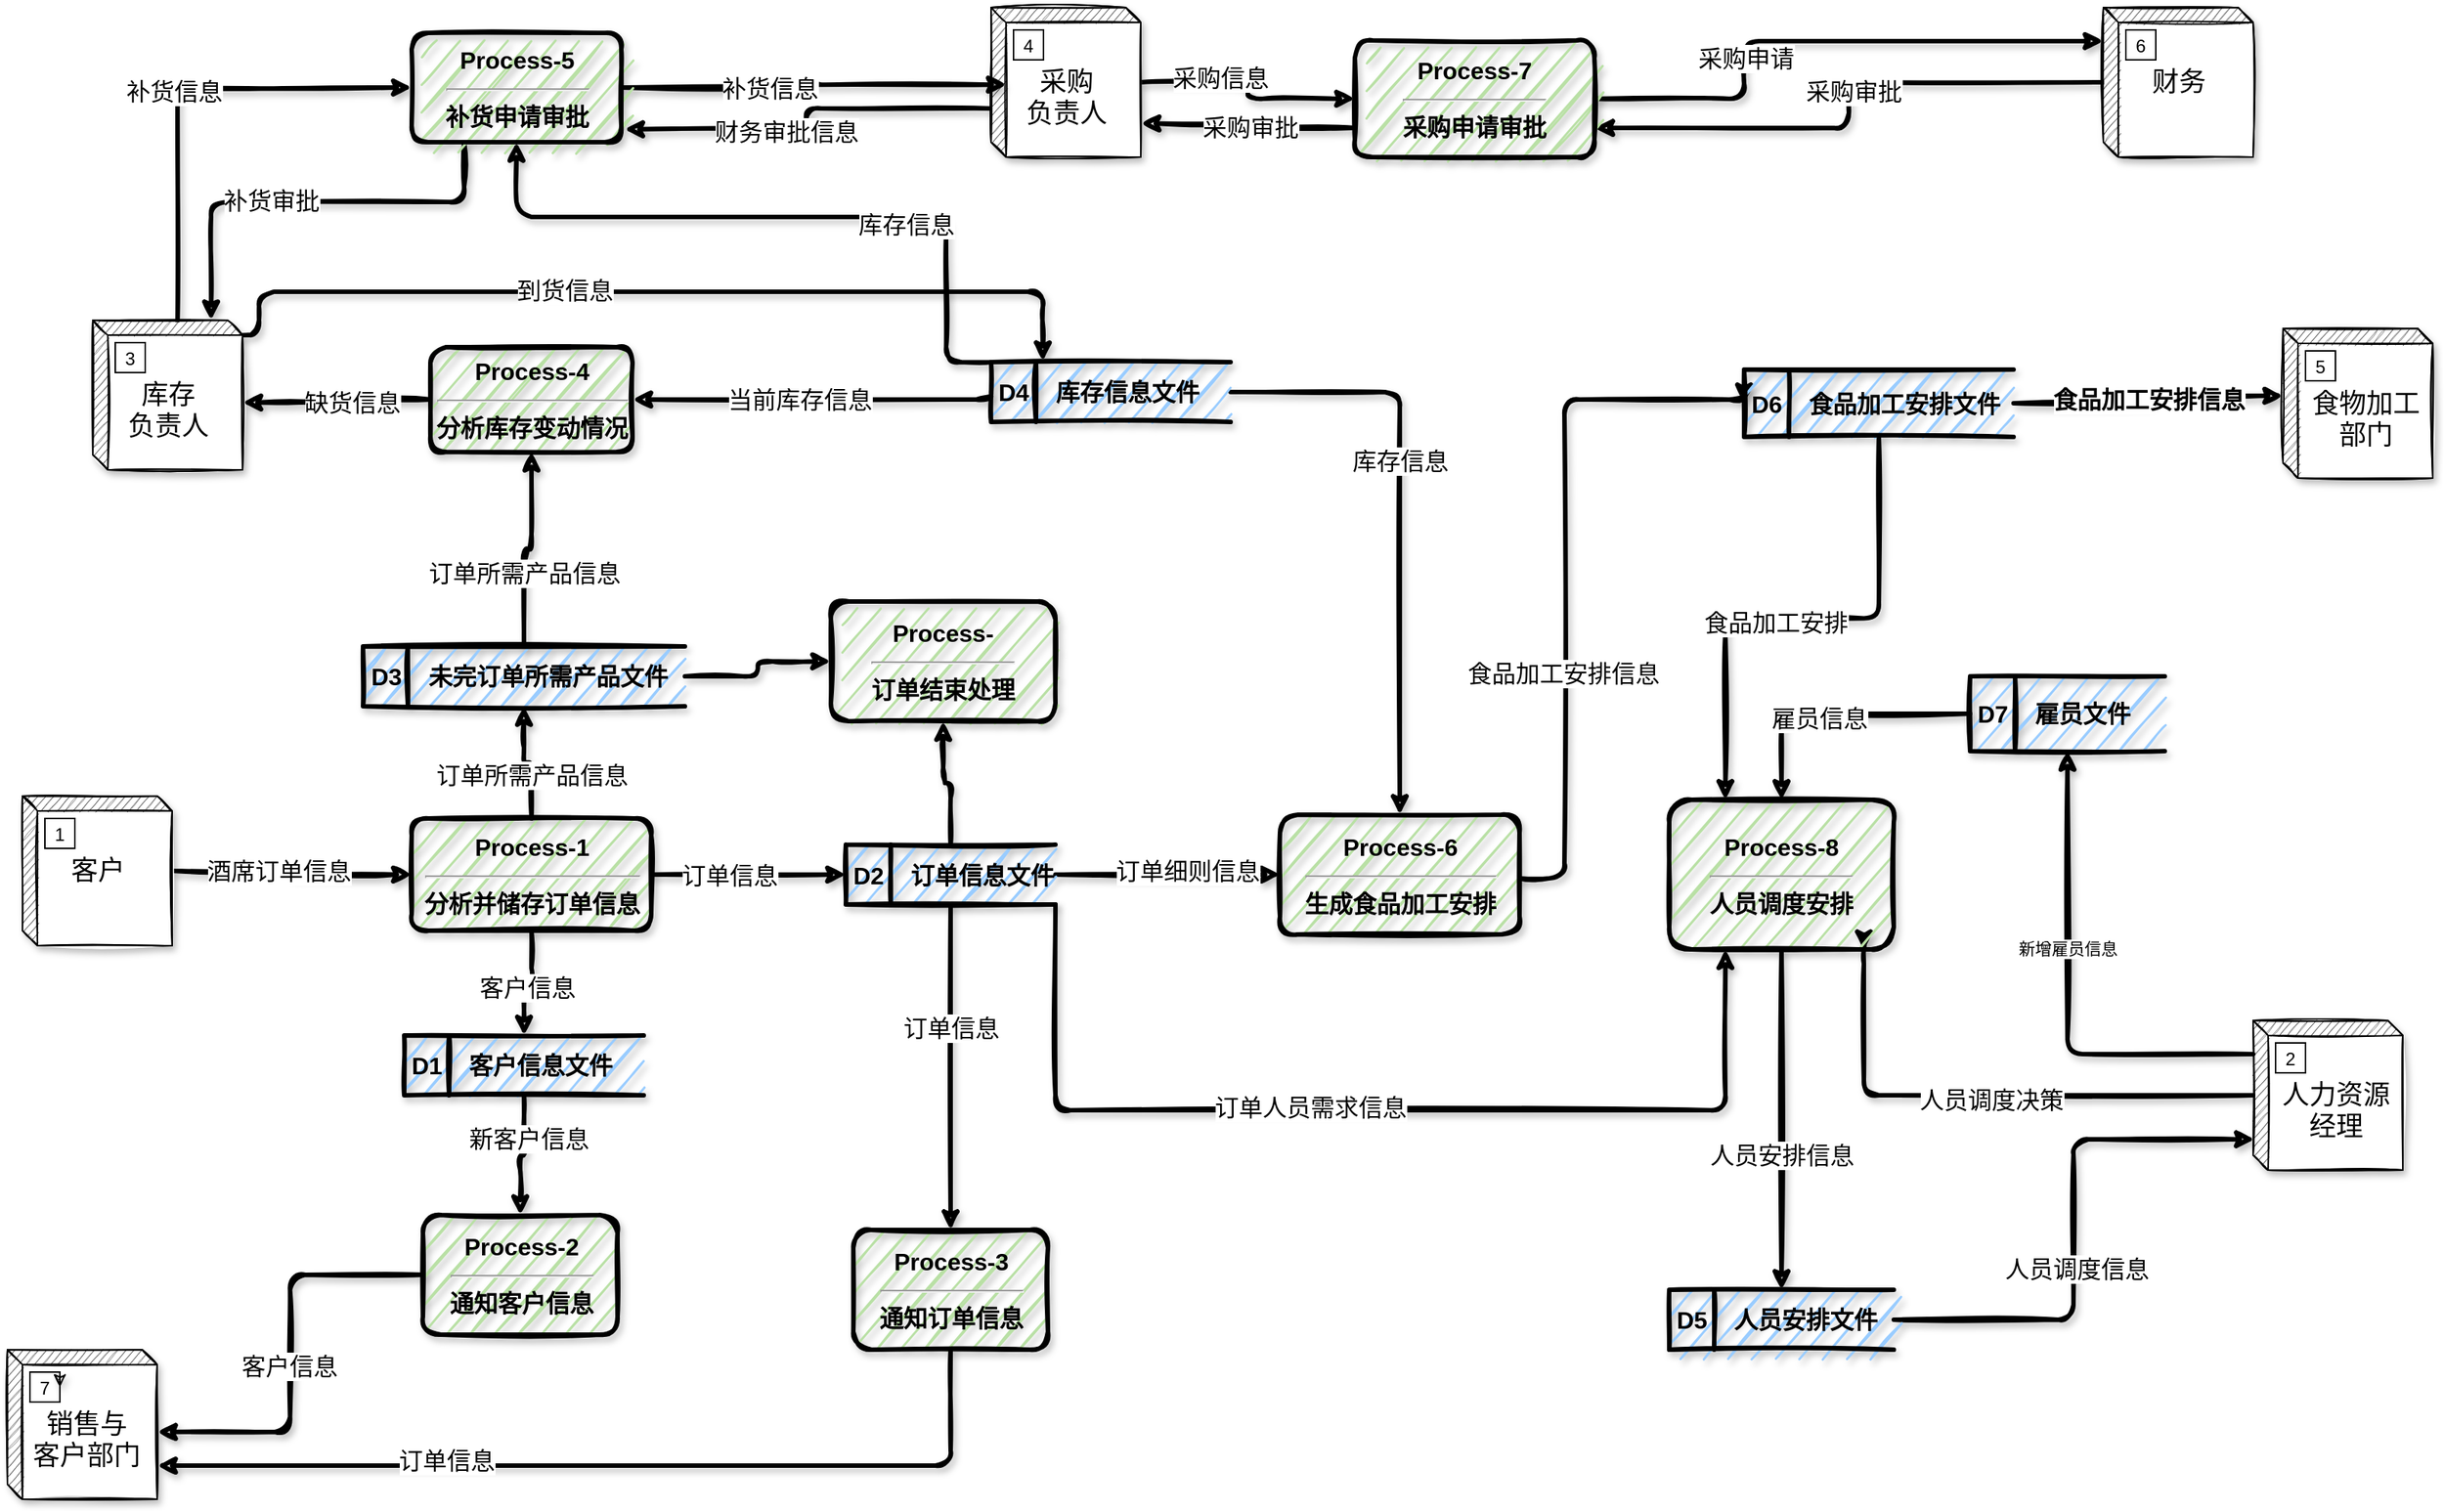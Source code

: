 <mxfile version="14.5.8" type="github">
  <diagram id="C5RBs43oDa-KdzZeNtuy" name="Page-1">
    <mxGraphModel dx="1817" dy="1717" grid="1" gridSize="10" guides="1" tooltips="1" connect="1" arrows="1" fold="1" page="1" pageScale="1" pageWidth="827" pageHeight="1169" math="0" shadow="0">
      <root>
        <mxCell id="WIyWlLk6GJQsqaUBKTNV-0" />
        <mxCell id="WIyWlLk6GJQsqaUBKTNV-1" parent="WIyWlLk6GJQsqaUBKTNV-0" />
        <mxCell id="mS8Wi9VP1vNNWBXcDTI1-18" style="edgeStyle=orthogonalEdgeStyle;rounded=1;orthogonalLoop=1;jettySize=auto;html=1;entryX=0;entryY=0.5;entryDx=0;entryDy=0;sketch=1;shadow=1;strokeWidth=3;" parent="WIyWlLk6GJQsqaUBKTNV-1" source="mS8Wi9VP1vNNWBXcDTI1-2" target="mS8Wi9VP1vNNWBXcDTI1-17" edge="1">
          <mxGeometry relative="1" as="geometry" />
        </mxCell>
        <mxCell id="mS8Wi9VP1vNNWBXcDTI1-19" value="&lt;font style=&quot;font-size: 16px&quot;&gt;酒席订单信息&lt;/font&gt;" style="edgeLabel;html=1;align=center;verticalAlign=middle;resizable=0;points=[];" parent="mS8Wi9VP1vNNWBXcDTI1-18" vertex="1" connectable="0">
          <mxGeometry x="-0.26" y="-1" relative="1" as="geometry">
            <mxPoint x="11" y="-1" as="offset" />
          </mxGeometry>
        </mxCell>
        <mxCell id="mS8Wi9VP1vNNWBXcDTI1-2" value="&lt;p&gt;&lt;span style=&quot;font-size: 18px ; font-family: &amp;#34;comic sans ms&amp;#34;&quot;&gt;客户&lt;/span&gt;&lt;br&gt;&lt;/p&gt;" style="html=1;dashed=0;whitespace=wrap;shape=mxgraph.dfd.externalEntity;sketch=1;shadow=1;" parent="WIyWlLk6GJQsqaUBKTNV-1" vertex="1">
          <mxGeometry x="-60" y="40" width="100" height="100" as="geometry" />
        </mxCell>
        <mxCell id="mS8Wi9VP1vNNWBXcDTI1-3" value="1" style="autosize=1;part=1;resizable=0;strokeColor=inherit;fillColor=inherit;gradientColor=inherit;" parent="mS8Wi9VP1vNNWBXcDTI1-2" vertex="1">
          <mxGeometry width="20" height="20" relative="1" as="geometry">
            <mxPoint x="15" y="15" as="offset" />
          </mxGeometry>
        </mxCell>
        <mxCell id="mS8Wi9VP1vNNWBXcDTI1-56" style="edgeStyle=orthogonalEdgeStyle;sketch=1;orthogonalLoop=1;jettySize=auto;html=1;entryX=0;entryY=0.5;entryDx=0;entryDy=0;shadow=1;strokeWidth=3;exitX=0.566;exitY=0.006;exitDx=0;exitDy=0;exitPerimeter=0;" parent="WIyWlLk6GJQsqaUBKTNV-1" source="mS8Wi9VP1vNNWBXcDTI1-4" target="mS8Wi9VP1vNNWBXcDTI1-55" edge="1">
          <mxGeometry relative="1" as="geometry" />
        </mxCell>
        <mxCell id="mS8Wi9VP1vNNWBXcDTI1-57" value="&lt;font style=&quot;font-size: 16px&quot;&gt;补货信息&lt;/font&gt;" style="edgeLabel;html=1;align=center;verticalAlign=middle;resizable=0;points=[];" parent="mS8Wi9VP1vNNWBXcDTI1-56" vertex="1" connectable="0">
          <mxGeometry x="-0.014" y="3" relative="1" as="geometry">
            <mxPoint as="offset" />
          </mxGeometry>
        </mxCell>
        <mxCell id="isjdMUyRD_bba-vVG2om-22" style="edgeStyle=orthogonalEdgeStyle;sketch=1;orthogonalLoop=1;jettySize=auto;html=1;exitX=0;exitY=0;exitDx=100;exitDy=10;exitPerimeter=0;entryX=0.216;entryY=-0.016;entryDx=0;entryDy=0;entryPerimeter=0;shadow=1;strokeWidth=3;" edge="1" parent="WIyWlLk6GJQsqaUBKTNV-1" source="mS8Wi9VP1vNNWBXcDTI1-4" target="mS8Wi9VP1vNNWBXcDTI1-48">
          <mxGeometry relative="1" as="geometry">
            <Array as="points">
              <mxPoint x="98" y="-297" />
              <mxPoint x="622" y="-297" />
            </Array>
          </mxGeometry>
        </mxCell>
        <mxCell id="isjdMUyRD_bba-vVG2om-23" value="&lt;font style=&quot;font-size: 16px&quot;&gt;到货信息&lt;/font&gt;" style="edgeLabel;html=1;align=center;verticalAlign=middle;resizable=0;points=[];" vertex="1" connectable="0" parent="isjdMUyRD_bba-vVG2om-22">
          <mxGeometry x="-0.202" y="1" relative="1" as="geometry">
            <mxPoint as="offset" />
          </mxGeometry>
        </mxCell>
        <mxCell id="mS8Wi9VP1vNNWBXcDTI1-4" value="&lt;font style=&quot;font-size: 18px&quot;&gt;&lt;br&gt;库存&lt;br&gt;负责人&lt;/font&gt;" style="html=1;dashed=0;whitespace=wrap;shape=mxgraph.dfd.externalEntity;sketch=1;shadow=1;" parent="WIyWlLk6GJQsqaUBKTNV-1" vertex="1">
          <mxGeometry x="-13" y="-278" width="100" height="100" as="geometry" />
        </mxCell>
        <mxCell id="mS8Wi9VP1vNNWBXcDTI1-5" value="3" style="autosize=1;part=1;resizable=0;strokeColor=inherit;fillColor=inherit;gradientColor=inherit;" parent="mS8Wi9VP1vNNWBXcDTI1-4" vertex="1">
          <mxGeometry width="20" height="20" relative="1" as="geometry">
            <mxPoint x="15" y="15" as="offset" />
          </mxGeometry>
        </mxCell>
        <mxCell id="isjdMUyRD_bba-vVG2om-8" style="edgeStyle=orthogonalEdgeStyle;sketch=1;orthogonalLoop=1;jettySize=auto;html=1;shadow=1;strokeWidth=3;" edge="1" parent="WIyWlLk6GJQsqaUBKTNV-1" source="mS8Wi9VP1vNNWBXcDTI1-6" target="isjdMUyRD_bba-vVG2om-7">
          <mxGeometry relative="1" as="geometry" />
        </mxCell>
        <mxCell id="isjdMUyRD_bba-vVG2om-9" value="&lt;font style=&quot;font-size: 16px&quot;&gt;采购信息&lt;/font&gt;" style="edgeLabel;html=1;align=center;verticalAlign=middle;resizable=0;points=[];" vertex="1" connectable="0" parent="isjdMUyRD_bba-vVG2om-8">
          <mxGeometry x="-0.318" y="3" relative="1" as="geometry">
            <mxPoint as="offset" />
          </mxGeometry>
        </mxCell>
        <mxCell id="isjdMUyRD_bba-vVG2om-16" style="edgeStyle=orthogonalEdgeStyle;sketch=1;orthogonalLoop=1;jettySize=auto;html=1;exitX=0;exitY=0;exitDx=0;exitDy=67.5;exitPerimeter=0;entryX=1.015;entryY=0.882;entryDx=0;entryDy=0;entryPerimeter=0;shadow=1;strokeWidth=3;" edge="1" parent="WIyWlLk6GJQsqaUBKTNV-1" source="mS8Wi9VP1vNNWBXcDTI1-6" target="mS8Wi9VP1vNNWBXcDTI1-55">
          <mxGeometry relative="1" as="geometry" />
        </mxCell>
        <mxCell id="isjdMUyRD_bba-vVG2om-17" value="&lt;font style=&quot;font-size: 16px&quot;&gt;财务审批信息&lt;/font&gt;" style="edgeLabel;html=1;align=center;verticalAlign=middle;resizable=0;points=[];" vertex="1" connectable="0" parent="isjdMUyRD_bba-vVG2om-16">
          <mxGeometry x="0.336" y="1" relative="1" as="geometry">
            <mxPoint x="21.94" as="offset" />
          </mxGeometry>
        </mxCell>
        <mxCell id="mS8Wi9VP1vNNWBXcDTI1-6" value="&lt;font style=&quot;font-size: 18px&quot;&gt;&lt;br&gt;采购&lt;br&gt;负责人&lt;/font&gt;" style="html=1;dashed=0;whitespace=wrap;shape=mxgraph.dfd.externalEntity;sketch=1;shadow=1;" parent="WIyWlLk6GJQsqaUBKTNV-1" vertex="1">
          <mxGeometry x="587" y="-487" width="100" height="100" as="geometry" />
        </mxCell>
        <mxCell id="mS8Wi9VP1vNNWBXcDTI1-7" value="4" style="autosize=1;part=1;resizable=0;strokeColor=inherit;fillColor=inherit;gradientColor=inherit;" parent="mS8Wi9VP1vNNWBXcDTI1-6" vertex="1">
          <mxGeometry width="20" height="20" relative="1" as="geometry">
            <mxPoint x="15" y="15" as="offset" />
          </mxGeometry>
        </mxCell>
        <mxCell id="mS8Wi9VP1vNNWBXcDTI1-8" value="&lt;font style=&quot;font-size: 18px&quot;&gt;&lt;br&gt;&amp;nbsp; 食物加工&lt;br&gt;&amp;nbsp; 部门&lt;/font&gt;" style="html=1;dashed=0;whitespace=wrap;shape=mxgraph.dfd.externalEntity;sketch=1;shadow=1;" parent="WIyWlLk6GJQsqaUBKTNV-1" vertex="1">
          <mxGeometry x="1450" y="-272.5" width="100" height="100" as="geometry" />
        </mxCell>
        <mxCell id="mS8Wi9VP1vNNWBXcDTI1-9" value="5" style="autosize=1;part=1;resizable=0;strokeColor=inherit;fillColor=inherit;gradientColor=inherit;" parent="mS8Wi9VP1vNNWBXcDTI1-8" vertex="1">
          <mxGeometry width="20" height="20" relative="1" as="geometry">
            <mxPoint x="15" y="15" as="offset" />
          </mxGeometry>
        </mxCell>
        <mxCell id="isjdMUyRD_bba-vVG2om-12" style="edgeStyle=orthogonalEdgeStyle;sketch=1;orthogonalLoop=1;jettySize=auto;html=1;entryX=1;entryY=0.75;entryDx=0;entryDy=0;shadow=1;strokeWidth=3;" edge="1" parent="WIyWlLk6GJQsqaUBKTNV-1" source="mS8Wi9VP1vNNWBXcDTI1-10" target="isjdMUyRD_bba-vVG2om-7">
          <mxGeometry relative="1" as="geometry" />
        </mxCell>
        <mxCell id="isjdMUyRD_bba-vVG2om-15" value="&lt;font style=&quot;font-size: 16px&quot;&gt;采购审批&lt;/font&gt;" style="edgeLabel;html=1;align=center;verticalAlign=middle;resizable=0;points=[];" vertex="1" connectable="0" parent="isjdMUyRD_bba-vVG2om-12">
          <mxGeometry x="-0.053" y="3" relative="1" as="geometry">
            <mxPoint as="offset" />
          </mxGeometry>
        </mxCell>
        <mxCell id="mS8Wi9VP1vNNWBXcDTI1-10" value="&lt;font style=&quot;font-size: 18px&quot;&gt;财务&lt;/font&gt;" style="html=1;dashed=0;whitespace=wrap;shape=mxgraph.dfd.externalEntity;fontSize=14;shadow=1;sketch=1;" parent="WIyWlLk6GJQsqaUBKTNV-1" vertex="1">
          <mxGeometry x="1330" y="-487" width="100" height="100" as="geometry" />
        </mxCell>
        <mxCell id="mS8Wi9VP1vNNWBXcDTI1-11" value="6" style="autosize=1;part=1;resizable=0;strokeColor=inherit;fillColor=inherit;gradientColor=inherit;" parent="mS8Wi9VP1vNNWBXcDTI1-10" vertex="1">
          <mxGeometry width="20" height="20" relative="1" as="geometry">
            <mxPoint x="15" y="15" as="offset" />
          </mxGeometry>
        </mxCell>
        <mxCell id="isjdMUyRD_bba-vVG2om-30" style="edgeStyle=orthogonalEdgeStyle;sketch=1;orthogonalLoop=1;jettySize=auto;html=1;shadow=1;strokeWidth=3;" edge="1" parent="WIyWlLk6GJQsqaUBKTNV-1" source="mS8Wi9VP1vNNWBXcDTI1-12">
          <mxGeometry relative="1" as="geometry">
            <mxPoint x="1170" y="143" as="targetPoint" />
            <Array as="points">
              <mxPoint x="1170" y="240" />
              <mxPoint x="1170" y="142" />
            </Array>
          </mxGeometry>
        </mxCell>
        <mxCell id="isjdMUyRD_bba-vVG2om-31" value="&lt;font style=&quot;font-size: 16px&quot;&gt;人员调度决策&lt;/font&gt;" style="edgeLabel;html=1;align=center;verticalAlign=middle;resizable=0;points=[];" vertex="1" connectable="0" parent="isjdMUyRD_bba-vVG2om-30">
          <mxGeometry x="-0.017" y="3" relative="1" as="geometry">
            <mxPoint x="1" as="offset" />
          </mxGeometry>
        </mxCell>
        <mxCell id="isjdMUyRD_bba-vVG2om-48" style="edgeStyle=orthogonalEdgeStyle;sketch=1;orthogonalLoop=1;jettySize=auto;html=1;exitX=0;exitY=0;exitDx=0;exitDy=22.5;exitPerimeter=0;entryX=0.5;entryY=1;entryDx=0;entryDy=0;shadow=1;strokeWidth=3;" edge="1" parent="WIyWlLk6GJQsqaUBKTNV-1" source="mS8Wi9VP1vNNWBXcDTI1-12" target="isjdMUyRD_bba-vVG2om-43">
          <mxGeometry relative="1" as="geometry" />
        </mxCell>
        <mxCell id="isjdMUyRD_bba-vVG2om-49" value="新增雇员信息" style="edgeLabel;html=1;align=center;verticalAlign=middle;resizable=0;points=[];" vertex="1" connectable="0" parent="isjdMUyRD_bba-vVG2om-48">
          <mxGeometry x="0.191" relative="1" as="geometry">
            <mxPoint as="offset" />
          </mxGeometry>
        </mxCell>
        <mxCell id="mS8Wi9VP1vNNWBXcDTI1-12" value="&lt;font style=&quot;font-size: 18px&quot;&gt;&lt;br&gt;&amp;nbsp; 人力资源&lt;br&gt;&amp;nbsp; 经理&lt;/font&gt;" style="html=1;dashed=0;whitespace=wrap;shape=mxgraph.dfd.externalEntity;sketch=1;shadow=1;" parent="WIyWlLk6GJQsqaUBKTNV-1" vertex="1">
          <mxGeometry x="1430" y="190" width="100" height="100" as="geometry" />
        </mxCell>
        <mxCell id="mS8Wi9VP1vNNWBXcDTI1-13" value="2" style="autosize=1;part=1;resizable=0;strokeColor=inherit;fillColor=inherit;gradientColor=inherit;" parent="mS8Wi9VP1vNNWBXcDTI1-12" vertex="1">
          <mxGeometry width="20" height="20" relative="1" as="geometry">
            <mxPoint x="15" y="15" as="offset" />
          </mxGeometry>
        </mxCell>
        <mxCell id="mS8Wi9VP1vNNWBXcDTI1-14" value="&lt;font style=&quot;font-size: 18px&quot;&gt;&lt;br&gt;&amp;nbsp;销售与&lt;br&gt;&amp;nbsp;客户部门&lt;/font&gt;" style="html=1;dashed=0;whitespace=wrap;shape=mxgraph.dfd.externalEntity;shadow=1;sketch=1;fontSize=14;" parent="WIyWlLk6GJQsqaUBKTNV-1" vertex="1">
          <mxGeometry x="-70" y="410" width="100" height="100" as="geometry" />
        </mxCell>
        <mxCell id="mS8Wi9VP1vNNWBXcDTI1-15" value="7" style="autosize=1;part=1;resizable=0;strokeColor=inherit;fillColor=inherit;gradientColor=inherit;" parent="mS8Wi9VP1vNNWBXcDTI1-14" vertex="1">
          <mxGeometry width="20" height="20" relative="1" as="geometry">
            <mxPoint x="15" y="15" as="offset" />
          </mxGeometry>
        </mxCell>
        <mxCell id="mS8Wi9VP1vNNWBXcDTI1-16" style="edgeStyle=orthogonalEdgeStyle;rounded=0;sketch=1;orthogonalLoop=1;jettySize=auto;html=1;exitX=1;exitY=0.25;exitDx=0;exitDy=0;entryX=1;entryY=0.5;entryDx=0;entryDy=0;shadow=1;fontSize=14;" parent="mS8Wi9VP1vNNWBXcDTI1-14" source="mS8Wi9VP1vNNWBXcDTI1-15" target="mS8Wi9VP1vNNWBXcDTI1-15" edge="1">
          <mxGeometry relative="1" as="geometry" />
        </mxCell>
        <mxCell id="mS8Wi9VP1vNNWBXcDTI1-22" style="edgeStyle=orthogonalEdgeStyle;sketch=1;orthogonalLoop=1;jettySize=auto;html=1;shadow=1;strokeWidth=3;" parent="WIyWlLk6GJQsqaUBKTNV-1" source="mS8Wi9VP1vNNWBXcDTI1-17" target="mS8Wi9VP1vNNWBXcDTI1-21" edge="1">
          <mxGeometry relative="1" as="geometry" />
        </mxCell>
        <mxCell id="mS8Wi9VP1vNNWBXcDTI1-23" value="&lt;font style=&quot;font-size: 16px&quot;&gt;订单信息&lt;/font&gt;" style="edgeLabel;html=1;align=center;verticalAlign=middle;resizable=0;points=[];" parent="mS8Wi9VP1vNNWBXcDTI1-22" vertex="1" connectable="0">
          <mxGeometry x="-0.21" relative="1" as="geometry">
            <mxPoint as="offset" />
          </mxGeometry>
        </mxCell>
        <mxCell id="mS8Wi9VP1vNNWBXcDTI1-25" style="edgeStyle=orthogonalEdgeStyle;sketch=1;orthogonalLoop=1;jettySize=auto;html=1;shadow=1;strokeWidth=3;" parent="WIyWlLk6GJQsqaUBKTNV-1" source="mS8Wi9VP1vNNWBXcDTI1-17" target="mS8Wi9VP1vNNWBXcDTI1-24" edge="1">
          <mxGeometry relative="1" as="geometry" />
        </mxCell>
        <mxCell id="mS8Wi9VP1vNNWBXcDTI1-26" value="&lt;font style=&quot;font-size: 16px&quot;&gt;客户信息&lt;/font&gt;" style="edgeLabel;html=1;align=center;verticalAlign=middle;resizable=0;points=[];" parent="mS8Wi9VP1vNNWBXcDTI1-25" vertex="1" connectable="0">
          <mxGeometry x="0.133" y="2" relative="1" as="geometry">
            <mxPoint as="offset" />
          </mxGeometry>
        </mxCell>
        <mxCell id="mS8Wi9VP1vNNWBXcDTI1-43" style="edgeStyle=orthogonalEdgeStyle;sketch=1;orthogonalLoop=1;jettySize=auto;html=1;shadow=1;strokeWidth=3;" parent="WIyWlLk6GJQsqaUBKTNV-1" source="mS8Wi9VP1vNNWBXcDTI1-17" target="mS8Wi9VP1vNNWBXcDTI1-41" edge="1">
          <mxGeometry relative="1" as="geometry" />
        </mxCell>
        <mxCell id="mS8Wi9VP1vNNWBXcDTI1-44" value="&lt;font style=&quot;font-size: 16px&quot;&gt;订单所需产品信息&lt;/font&gt;" style="edgeLabel;html=1;align=center;verticalAlign=middle;resizable=0;points=[];" parent="mS8Wi9VP1vNNWBXcDTI1-43" vertex="1" connectable="0">
          <mxGeometry x="-0.277" relative="1" as="geometry">
            <mxPoint as="offset" />
          </mxGeometry>
        </mxCell>
        <mxCell id="mS8Wi9VP1vNNWBXcDTI1-17" value="&lt;div style=&quot;font-size: 16px&quot;&gt;&lt;b&gt;&lt;font style=&quot;font-size: 16px&quot;&gt;Process-1&lt;/font&gt;&lt;/b&gt;&lt;/div&gt;&lt;hr style=&quot;font-size: 16px&quot;&gt;&lt;b style=&quot;font-size: 16px&quot;&gt;&lt;font style=&quot;font-size: 16px&quot;&gt;分析并储存订单信息&lt;/font&gt;&lt;/b&gt;" style="html=1;dashed=0;whitespace=wrap;rounded=1;shadow=1;sketch=1;strokeColor=#000000;strokeWidth=3;fillColor=#B9E0A5;overflow=visible;" parent="WIyWlLk6GJQsqaUBKTNV-1" vertex="1">
          <mxGeometry x="200" y="55" width="160" height="75" as="geometry" />
        </mxCell>
        <mxCell id="mS8Wi9VP1vNNWBXcDTI1-35" style="edgeStyle=orthogonalEdgeStyle;sketch=1;orthogonalLoop=1;jettySize=auto;html=1;entryX=0.5;entryY=0;entryDx=0;entryDy=0;shadow=1;strokeWidth=3;" parent="WIyWlLk6GJQsqaUBKTNV-1" source="mS8Wi9VP1vNNWBXcDTI1-21" target="mS8Wi9VP1vNNWBXcDTI1-34" edge="1">
          <mxGeometry relative="1" as="geometry" />
        </mxCell>
        <mxCell id="mS8Wi9VP1vNNWBXcDTI1-36" value="&lt;font style=&quot;font-size: 16px&quot;&gt;订单信息&lt;/font&gt;" style="edgeLabel;html=1;align=center;verticalAlign=middle;resizable=0;points=[];" parent="mS8Wi9VP1vNNWBXcDTI1-35" vertex="1" connectable="0">
          <mxGeometry x="-0.242" relative="1" as="geometry">
            <mxPoint as="offset" />
          </mxGeometry>
        </mxCell>
        <mxCell id="mS8Wi9VP1vNNWBXcDTI1-61" style="edgeStyle=orthogonalEdgeStyle;sketch=1;orthogonalLoop=1;jettySize=auto;html=1;entryX=0;entryY=0.5;entryDx=0;entryDy=0;shadow=1;strokeWidth=3;exitX=1;exitY=0.5;exitDx=0;exitDy=0;" parent="WIyWlLk6GJQsqaUBKTNV-1" source="mS8Wi9VP1vNNWBXcDTI1-21" target="mS8Wi9VP1vNNWBXcDTI1-58" edge="1">
          <mxGeometry relative="1" as="geometry" />
        </mxCell>
        <mxCell id="mS8Wi9VP1vNNWBXcDTI1-62" value="&lt;font style=&quot;font-size: 16px&quot;&gt;订单细则信息&lt;/font&gt;" style="edgeLabel;html=1;align=center;verticalAlign=middle;resizable=0;points=[];" parent="mS8Wi9VP1vNNWBXcDTI1-61" vertex="1" connectable="0">
          <mxGeometry x="0.172" y="3" relative="1" as="geometry">
            <mxPoint as="offset" />
          </mxGeometry>
        </mxCell>
        <mxCell id="isjdMUyRD_bba-vVG2om-26" style="edgeStyle=orthogonalEdgeStyle;sketch=1;orthogonalLoop=1;jettySize=auto;html=1;exitX=1;exitY=1;exitDx=0;exitDy=0;entryX=0.25;entryY=1;entryDx=0;entryDy=0;shadow=1;strokeWidth=3;" edge="1" parent="WIyWlLk6GJQsqaUBKTNV-1" source="mS8Wi9VP1vNNWBXcDTI1-21" target="isjdMUyRD_bba-vVG2om-25">
          <mxGeometry relative="1" as="geometry">
            <Array as="points">
              <mxPoint x="630" y="250" />
              <mxPoint x="1078" y="250" />
            </Array>
          </mxGeometry>
        </mxCell>
        <mxCell id="isjdMUyRD_bba-vVG2om-27" value="&lt;font style=&quot;font-size: 16px&quot;&gt;订单人员需求信息&lt;/font&gt;" style="edgeLabel;html=1;align=center;verticalAlign=middle;resizable=0;points=[];" vertex="1" connectable="0" parent="isjdMUyRD_bba-vVG2om-26">
          <mxGeometry x="-0.112" y="2" relative="1" as="geometry">
            <mxPoint as="offset" />
          </mxGeometry>
        </mxCell>
        <mxCell id="isjdMUyRD_bba-vVG2om-29" style="edgeStyle=orthogonalEdgeStyle;sketch=1;orthogonalLoop=1;jettySize=auto;html=1;shadow=1;strokeWidth=3;" edge="1" parent="WIyWlLk6GJQsqaUBKTNV-1" source="mS8Wi9VP1vNNWBXcDTI1-21" target="isjdMUyRD_bba-vVG2om-28">
          <mxGeometry relative="1" as="geometry" />
        </mxCell>
        <mxCell id="mS8Wi9VP1vNNWBXcDTI1-21" value="&lt;font size=&quot;1&quot;&gt;&lt;b style=&quot;font-size: 16px&quot;&gt;D2&amp;nbsp; &amp;nbsp; 订单信息文件&lt;/b&gt;&lt;/font&gt;" style="html=1;dashed=0;whitespace=wrap;shape=mxgraph.dfd.dataStoreID;align=left;spacingLeft=3;points=[[0,0],[0.5,0],[1,0],[0,0.5],[1,0.5],[0,1],[0.5,1],[1,1]];rounded=1;shadow=1;sketch=1;strokeWidth=3;fillColor=#99CCFF;" parent="WIyWlLk6GJQsqaUBKTNV-1" vertex="1">
          <mxGeometry x="490" y="72.5" width="140" height="40" as="geometry" />
        </mxCell>
        <mxCell id="mS8Wi9VP1vNNWBXcDTI1-28" style="edgeStyle=orthogonalEdgeStyle;sketch=1;orthogonalLoop=1;jettySize=auto;html=1;entryX=0.5;entryY=0;entryDx=0;entryDy=0;shadow=1;strokeWidth=3;" parent="WIyWlLk6GJQsqaUBKTNV-1" source="mS8Wi9VP1vNNWBXcDTI1-24" target="mS8Wi9VP1vNNWBXcDTI1-27" edge="1">
          <mxGeometry relative="1" as="geometry" />
        </mxCell>
        <mxCell id="mS8Wi9VP1vNNWBXcDTI1-29" value="&lt;font style=&quot;font-size: 16px&quot;&gt;新客户信息&lt;/font&gt;" style="edgeLabel;html=1;align=center;verticalAlign=middle;resizable=0;points=[];" parent="mS8Wi9VP1vNNWBXcDTI1-28" vertex="1" connectable="0">
          <mxGeometry x="-0.293" y="3" relative="1" as="geometry">
            <mxPoint as="offset" />
          </mxGeometry>
        </mxCell>
        <mxCell id="mS8Wi9VP1vNNWBXcDTI1-24" value="&lt;b&gt;&lt;font style=&quot;font-size: 16px&quot;&gt;D1&amp;nbsp; &amp;nbsp; 客户信息文件&lt;/font&gt;&lt;/b&gt;" style="html=1;dashed=0;whitespace=wrap;shape=mxgraph.dfd.dataStoreID;align=left;spacingLeft=3;points=[[0,0],[0.5,0],[1,0],[0,0.5],[1,0.5],[0,1],[0.5,1],[1,1]];rounded=1;shadow=1;sketch=1;strokeWidth=3;fillColor=#99CCFF;" parent="WIyWlLk6GJQsqaUBKTNV-1" vertex="1">
          <mxGeometry x="195" y="200" width="160" height="40" as="geometry" />
        </mxCell>
        <mxCell id="mS8Wi9VP1vNNWBXcDTI1-30" style="edgeStyle=orthogonalEdgeStyle;sketch=1;orthogonalLoop=1;jettySize=auto;html=1;entryX=0;entryY=0;entryDx=100;entryDy=55;entryPerimeter=0;shadow=1;strokeWidth=3;" parent="WIyWlLk6GJQsqaUBKTNV-1" source="mS8Wi9VP1vNNWBXcDTI1-27" target="mS8Wi9VP1vNNWBXcDTI1-14" edge="1">
          <mxGeometry relative="1" as="geometry" />
        </mxCell>
        <mxCell id="mS8Wi9VP1vNNWBXcDTI1-31" value="&lt;font style=&quot;font-size: 16px&quot;&gt;客户信息&lt;/font&gt;" style="edgeLabel;html=1;align=center;verticalAlign=middle;resizable=0;points=[];" parent="mS8Wi9VP1vNNWBXcDTI1-30" vertex="1" connectable="0">
          <mxGeometry x="0.31" y="-1" relative="1" as="geometry">
            <mxPoint y="-36" as="offset" />
          </mxGeometry>
        </mxCell>
        <mxCell id="mS8Wi9VP1vNNWBXcDTI1-27" value="&lt;b style=&quot;font-size: 16px&quot;&gt;&lt;font style=&quot;font-size: 16px&quot;&gt;Process-2&lt;/font&gt;&lt;/b&gt;&lt;hr style=&quot;font-size: 16px&quot;&gt;&lt;b style=&quot;font-size: 16px&quot;&gt;&lt;font style=&quot;font-size: 16px&quot;&gt;通知客户信息&lt;/font&gt;&lt;/b&gt;" style="html=1;dashed=0;whitespace=wrap;rounded=1;shadow=1;sketch=1;strokeWidth=3;fillColor=#B9E0A5;align=center;" parent="WIyWlLk6GJQsqaUBKTNV-1" vertex="1">
          <mxGeometry x="207.5" y="320" width="130" height="80" as="geometry" />
        </mxCell>
        <mxCell id="mS8Wi9VP1vNNWBXcDTI1-37" style="edgeStyle=orthogonalEdgeStyle;sketch=1;orthogonalLoop=1;jettySize=auto;html=1;entryX=0;entryY=0;entryDx=100;entryDy=77.5;entryPerimeter=0;shadow=1;strokeWidth=3;exitX=0.5;exitY=1;exitDx=0;exitDy=0;" parent="WIyWlLk6GJQsqaUBKTNV-1" source="mS8Wi9VP1vNNWBXcDTI1-34" target="mS8Wi9VP1vNNWBXcDTI1-14" edge="1">
          <mxGeometry relative="1" as="geometry">
            <Array as="points">
              <mxPoint x="560" y="488" />
            </Array>
          </mxGeometry>
        </mxCell>
        <mxCell id="mS8Wi9VP1vNNWBXcDTI1-38" value="&lt;font style=&quot;font-size: 16px&quot;&gt;订单信息&lt;/font&gt;" style="edgeLabel;html=1;align=center;verticalAlign=middle;resizable=0;points=[];" parent="mS8Wi9VP1vNNWBXcDTI1-37" vertex="1" connectable="0">
          <mxGeometry x="0.364" y="-4" relative="1" as="geometry">
            <mxPoint as="offset" />
          </mxGeometry>
        </mxCell>
        <mxCell id="mS8Wi9VP1vNNWBXcDTI1-34" value="&lt;div style=&quot;font-size: 16px&quot;&gt;&lt;b&gt;&lt;font style=&quot;font-size: 16px&quot;&gt;Process-3&lt;/font&gt;&lt;/b&gt;&lt;/div&gt;&lt;hr style=&quot;font-size: 16px&quot;&gt;&lt;b style=&quot;font-size: 16px&quot;&gt;&lt;font style=&quot;font-size: 16px&quot;&gt;通知订单信息&lt;/font&gt;&lt;/b&gt;" style="html=1;dashed=0;whitespace=wrap;rounded=1;shadow=1;sketch=1;strokeWidth=3;fillColor=#B9E0A5;align=center;" parent="WIyWlLk6GJQsqaUBKTNV-1" vertex="1">
          <mxGeometry x="495" y="330" width="130" height="80" as="geometry" />
        </mxCell>
        <mxCell id="mS8Wi9VP1vNNWBXcDTI1-46" style="edgeStyle=orthogonalEdgeStyle;sketch=1;orthogonalLoop=1;jettySize=auto;html=1;entryX=0.5;entryY=1;entryDx=0;entryDy=0;shadow=1;strokeWidth=3;" parent="WIyWlLk6GJQsqaUBKTNV-1" source="mS8Wi9VP1vNNWBXcDTI1-41" target="mS8Wi9VP1vNNWBXcDTI1-45" edge="1">
          <mxGeometry relative="1" as="geometry" />
        </mxCell>
        <mxCell id="mS8Wi9VP1vNNWBXcDTI1-54" value="&lt;font style=&quot;font-size: 16px&quot;&gt;订单所需产品信息&lt;/font&gt;" style="edgeLabel;html=1;align=center;verticalAlign=middle;resizable=0;points=[];" parent="mS8Wi9VP1vNNWBXcDTI1-46" vertex="1" connectable="0">
          <mxGeometry x="-0.272" relative="1" as="geometry">
            <mxPoint as="offset" />
          </mxGeometry>
        </mxCell>
        <mxCell id="isjdMUyRD_bba-vVG2om-42" style="edgeStyle=orthogonalEdgeStyle;sketch=1;orthogonalLoop=1;jettySize=auto;html=1;entryX=0;entryY=0.5;entryDx=0;entryDy=0;shadow=1;strokeWidth=3;" edge="1" parent="WIyWlLk6GJQsqaUBKTNV-1" source="mS8Wi9VP1vNNWBXcDTI1-41" target="isjdMUyRD_bba-vVG2om-28">
          <mxGeometry relative="1" as="geometry" />
        </mxCell>
        <mxCell id="mS8Wi9VP1vNNWBXcDTI1-41" value="&lt;b&gt;&lt;font style=&quot;font-size: 16px&quot;&gt;D3&amp;nbsp; &amp;nbsp; 未完订单所需产品文件&lt;/font&gt;&lt;/b&gt;" style="html=1;dashed=0;whitespace=wrap;shape=mxgraph.dfd.dataStoreID;align=left;spacingLeft=3;points=[[0,0],[0.5,0],[1,0],[0,0.5],[1,0.5],[0,1],[0.5,1],[1,1]];rounded=1;shadow=1;sketch=1;strokeWidth=3;fillColor=#99CCFF;" parent="WIyWlLk6GJQsqaUBKTNV-1" vertex="1">
          <mxGeometry x="167.5" y="-60" width="215" height="40" as="geometry" />
        </mxCell>
        <mxCell id="mS8Wi9VP1vNNWBXcDTI1-52" style="edgeStyle=orthogonalEdgeStyle;sketch=1;orthogonalLoop=1;jettySize=auto;html=1;entryX=0;entryY=0;entryDx=100;entryDy=55;entryPerimeter=0;shadow=1;strokeWidth=3;exitX=0;exitY=0.5;exitDx=0;exitDy=0;" parent="WIyWlLk6GJQsqaUBKTNV-1" source="mS8Wi9VP1vNNWBXcDTI1-45" target="mS8Wi9VP1vNNWBXcDTI1-4" edge="1">
          <mxGeometry relative="1" as="geometry">
            <mxPoint x="207.5" y="-192.0" as="sourcePoint" />
          </mxGeometry>
        </mxCell>
        <mxCell id="mS8Wi9VP1vNNWBXcDTI1-53" value="&lt;font style=&quot;font-size: 16px&quot;&gt;缺货信息&lt;/font&gt;" style="edgeLabel;html=1;align=center;verticalAlign=middle;resizable=0;points=[];" parent="mS8Wi9VP1vNNWBXcDTI1-52" vertex="1" connectable="0">
          <mxGeometry x="-0.172" y="2" relative="1" as="geometry">
            <mxPoint as="offset" />
          </mxGeometry>
        </mxCell>
        <mxCell id="mS8Wi9VP1vNNWBXcDTI1-45" value="&lt;b style=&quot;font-size: 16px&quot;&gt;&lt;font style=&quot;font-size: 16px&quot;&gt;Process-4&lt;/font&gt;&lt;/b&gt;&lt;hr style=&quot;font-size: 16px&quot;&gt;&lt;b style=&quot;font-size: 16px&quot;&gt;&lt;font style=&quot;font-size: 16px&quot;&gt;分析库存变动情况&lt;/font&gt;&lt;/b&gt;" style="html=1;dashed=0;whitespace=wrap;rounded=1;shadow=1;sketch=1;strokeWidth=3;fillColor=#B9E0A5;align=center;" parent="WIyWlLk6GJQsqaUBKTNV-1" vertex="1">
          <mxGeometry x="212.5" y="-260" width="135" height="70" as="geometry" />
        </mxCell>
        <mxCell id="mS8Wi9VP1vNNWBXcDTI1-49" style="edgeStyle=orthogonalEdgeStyle;sketch=1;orthogonalLoop=1;jettySize=auto;html=1;entryX=1;entryY=0.5;entryDx=0;entryDy=0;shadow=1;strokeWidth=3;exitX=0;exitY=0.5;exitDx=0;exitDy=0;" parent="WIyWlLk6GJQsqaUBKTNV-1" source="mS8Wi9VP1vNNWBXcDTI1-48" target="mS8Wi9VP1vNNWBXcDTI1-45" edge="1">
          <mxGeometry relative="1" as="geometry">
            <Array as="points">
              <mxPoint x="587" y="-225" />
            </Array>
            <mxPoint x="342.5" y="-192" as="targetPoint" />
          </mxGeometry>
        </mxCell>
        <mxCell id="mS8Wi9VP1vNNWBXcDTI1-50" value="&lt;font style=&quot;font-size: 16px&quot;&gt;当前库存信息&lt;/font&gt;" style="edgeLabel;html=1;align=center;verticalAlign=middle;resizable=0;points=[];" parent="mS8Wi9VP1vNNWBXcDTI1-49" vertex="1" connectable="0">
          <mxGeometry x="0.178" relative="1" as="geometry">
            <mxPoint x="11" as="offset" />
          </mxGeometry>
        </mxCell>
        <mxCell id="mS8Wi9VP1vNNWBXcDTI1-59" style="edgeStyle=orthogonalEdgeStyle;sketch=1;orthogonalLoop=1;jettySize=auto;html=1;entryX=0.5;entryY=0;entryDx=0;entryDy=0;shadow=1;strokeWidth=3;" parent="WIyWlLk6GJQsqaUBKTNV-1" source="mS8Wi9VP1vNNWBXcDTI1-48" target="mS8Wi9VP1vNNWBXcDTI1-58" edge="1">
          <mxGeometry relative="1" as="geometry" />
        </mxCell>
        <mxCell id="mS8Wi9VP1vNNWBXcDTI1-60" value="&lt;font style=&quot;font-size: 16px&quot;&gt;库存信息&lt;/font&gt;" style="edgeLabel;html=1;align=center;verticalAlign=middle;resizable=0;points=[];" parent="mS8Wi9VP1vNNWBXcDTI1-59" vertex="1" connectable="0">
          <mxGeometry x="-0.198" relative="1" as="geometry">
            <mxPoint as="offset" />
          </mxGeometry>
        </mxCell>
        <mxCell id="isjdMUyRD_bba-vVG2om-20" style="edgeStyle=orthogonalEdgeStyle;sketch=1;orthogonalLoop=1;jettySize=auto;html=1;entryX=0.5;entryY=1;entryDx=0;entryDy=0;shadow=1;strokeWidth=3;exitX=0;exitY=0;exitDx=0;exitDy=0;" edge="1" parent="WIyWlLk6GJQsqaUBKTNV-1" source="mS8Wi9VP1vNNWBXcDTI1-48" target="mS8Wi9VP1vNNWBXcDTI1-55">
          <mxGeometry relative="1" as="geometry">
            <Array as="points">
              <mxPoint x="557" y="-250" />
              <mxPoint x="557" y="-347" />
              <mxPoint x="270" y="-347" />
            </Array>
          </mxGeometry>
        </mxCell>
        <mxCell id="isjdMUyRD_bba-vVG2om-21" value="&lt;font style=&quot;font-size: 16px&quot;&gt;库存信息&lt;/font&gt;" style="edgeLabel;html=1;align=center;verticalAlign=middle;resizable=0;points=[];" vertex="1" connectable="0" parent="isjdMUyRD_bba-vVG2om-20">
          <mxGeometry x="-0.336" y="5" relative="1" as="geometry">
            <mxPoint as="offset" />
          </mxGeometry>
        </mxCell>
        <mxCell id="mS8Wi9VP1vNNWBXcDTI1-48" value="&lt;b&gt;&lt;font style=&quot;font-size: 16px&quot;&gt;D4&amp;nbsp; &amp;nbsp; 库存信息文件&lt;/font&gt;&lt;/b&gt;" style="html=1;dashed=0;whitespace=wrap;shape=mxgraph.dfd.dataStoreID;align=left;spacingLeft=3;points=[[0,0],[0.5,0],[1,0],[0,0.5],[1,0.5],[0,1],[0.5,1],[1,1]];rounded=1;shadow=1;sketch=1;strokeWidth=3;fillColor=#99CCFF;" parent="WIyWlLk6GJQsqaUBKTNV-1" vertex="1">
          <mxGeometry x="587" y="-250" width="160" height="40" as="geometry" />
        </mxCell>
        <mxCell id="isjdMUyRD_bba-vVG2om-2" style="edgeStyle=orthogonalEdgeStyle;sketch=1;orthogonalLoop=1;jettySize=auto;html=1;entryX=0.104;entryY=0.516;entryDx=0;entryDy=0;entryPerimeter=0;shadow=1;strokeWidth=3;" edge="1" parent="WIyWlLk6GJQsqaUBKTNV-1" source="mS8Wi9VP1vNNWBXcDTI1-55" target="mS8Wi9VP1vNNWBXcDTI1-6">
          <mxGeometry relative="1" as="geometry" />
        </mxCell>
        <mxCell id="isjdMUyRD_bba-vVG2om-4" value="&lt;font style=&quot;font-size: 16px&quot;&gt;补货信息&lt;/font&gt;" style="edgeLabel;html=1;align=center;verticalAlign=middle;resizable=0;points=[];" vertex="1" connectable="0" parent="isjdMUyRD_bba-vVG2om-2">
          <mxGeometry x="-0.235" relative="1" as="geometry">
            <mxPoint as="offset" />
          </mxGeometry>
        </mxCell>
        <mxCell id="isjdMUyRD_bba-vVG2om-18" style="edgeStyle=orthogonalEdgeStyle;sketch=1;orthogonalLoop=1;jettySize=auto;html=1;exitX=0.25;exitY=1;exitDx=0;exitDy=0;shadow=1;strokeWidth=3;" edge="1" parent="WIyWlLk6GJQsqaUBKTNV-1" source="mS8Wi9VP1vNNWBXcDTI1-55">
          <mxGeometry relative="1" as="geometry">
            <mxPoint x="66" y="-278" as="targetPoint" />
            <Array as="points">
              <mxPoint x="235" y="-357" />
              <mxPoint x="66" y="-357" />
            </Array>
          </mxGeometry>
        </mxCell>
        <mxCell id="isjdMUyRD_bba-vVG2om-19" value="&lt;font style=&quot;font-size: 16px&quot;&gt;补货审批&lt;/font&gt;" style="edgeLabel;html=1;align=center;verticalAlign=middle;resizable=0;points=[];" vertex="1" connectable="0" parent="isjdMUyRD_bba-vVG2om-18">
          <mxGeometry x="0.175" y="-1" relative="1" as="geometry">
            <mxPoint as="offset" />
          </mxGeometry>
        </mxCell>
        <mxCell id="mS8Wi9VP1vNNWBXcDTI1-55" value="&lt;font style=&quot;font-size: 16px&quot;&gt;&lt;b&gt;Process-5&lt;/b&gt;&lt;/font&gt;&lt;hr style=&quot;font-size: 16px&quot;&gt;&lt;font style=&quot;font-size: 16px&quot;&gt;&lt;b&gt;补货申请审批&lt;/b&gt;&lt;/font&gt;" style="html=1;dashed=0;whitespace=wrap;rounded=1;shadow=1;sketch=1;strokeWidth=3;align=center;fillColor=#B9E0A5;" parent="WIyWlLk6GJQsqaUBKTNV-1" vertex="1">
          <mxGeometry x="200" y="-470" width="140" height="73" as="geometry" />
        </mxCell>
        <mxCell id="isjdMUyRD_bba-vVG2om-37" style="edgeStyle=orthogonalEdgeStyle;sketch=1;orthogonalLoop=1;jettySize=auto;html=1;shadow=1;strokeWidth=3;entryX=0;entryY=0.5;entryDx=0;entryDy=0;" edge="1" parent="WIyWlLk6GJQsqaUBKTNV-1" source="mS8Wi9VP1vNNWBXcDTI1-58" target="isjdMUyRD_bba-vVG2om-39">
          <mxGeometry relative="1" as="geometry">
            <mxPoint x="1070" y="-225" as="targetPoint" />
            <Array as="points">
              <mxPoint x="970" y="95" />
              <mxPoint x="970" y="-225" />
              <mxPoint x="1090" y="-225" />
            </Array>
          </mxGeometry>
        </mxCell>
        <mxCell id="isjdMUyRD_bba-vVG2om-38" value="&lt;font style=&quot;font-size: 16px&quot;&gt;食品加工安排信息&lt;/font&gt;" style="edgeLabel;html=1;align=center;verticalAlign=middle;resizable=0;points=[];" vertex="1" connectable="0" parent="isjdMUyRD_bba-vVG2om-37">
          <mxGeometry x="-0.287" y="1" relative="1" as="geometry">
            <mxPoint y="1" as="offset" />
          </mxGeometry>
        </mxCell>
        <mxCell id="mS8Wi9VP1vNNWBXcDTI1-58" value="&lt;b style=&quot;font-size: 16px&quot;&gt;&lt;font style=&quot;font-size: 16px&quot;&gt;Process-6&lt;/font&gt;&lt;/b&gt;&lt;hr style=&quot;font-size: 16px&quot;&gt;&lt;b style=&quot;font-size: 16px&quot;&gt;&lt;font style=&quot;font-size: 16px&quot;&gt;生成食品加工安排&lt;/font&gt;&lt;/b&gt;" style="html=1;dashed=0;whitespace=wrap;rounded=1;shadow=1;sketch=1;strokeWidth=3;fillColor=#B9E0A5;align=center;" parent="WIyWlLk6GJQsqaUBKTNV-1" vertex="1">
          <mxGeometry x="780" y="52.5" width="160" height="80" as="geometry" />
        </mxCell>
        <mxCell id="isjdMUyRD_bba-vVG2om-10" style="edgeStyle=orthogonalEdgeStyle;sketch=1;orthogonalLoop=1;jettySize=auto;html=1;entryX=0;entryY=0;entryDx=0;entryDy=22.5;entryPerimeter=0;shadow=1;strokeWidth=3;" edge="1" parent="WIyWlLk6GJQsqaUBKTNV-1" source="isjdMUyRD_bba-vVG2om-7" target="mS8Wi9VP1vNNWBXcDTI1-10">
          <mxGeometry relative="1" as="geometry">
            <Array as="points">
              <mxPoint x="1090" y="-426" />
              <mxPoint x="1090" y="-464" />
            </Array>
          </mxGeometry>
        </mxCell>
        <mxCell id="isjdMUyRD_bba-vVG2om-11" value="&lt;font style=&quot;font-size: 16px&quot;&gt;采购申请&lt;/font&gt;" style="edgeLabel;html=1;align=center;verticalAlign=middle;resizable=0;points=[];" vertex="1" connectable="0" parent="isjdMUyRD_bba-vVG2om-10">
          <mxGeometry x="-0.326" y="-1" relative="1" as="geometry">
            <mxPoint as="offset" />
          </mxGeometry>
        </mxCell>
        <mxCell id="isjdMUyRD_bba-vVG2om-13" style="edgeStyle=orthogonalEdgeStyle;sketch=1;orthogonalLoop=1;jettySize=auto;html=1;exitX=0;exitY=0.75;exitDx=0;exitDy=0;entryX=0;entryY=0;entryDx=100;entryDy=77.5;entryPerimeter=0;shadow=1;strokeWidth=3;" edge="1" parent="WIyWlLk6GJQsqaUBKTNV-1" source="isjdMUyRD_bba-vVG2om-7" target="mS8Wi9VP1vNNWBXcDTI1-6">
          <mxGeometry relative="1" as="geometry" />
        </mxCell>
        <mxCell id="isjdMUyRD_bba-vVG2om-14" value="&lt;font style=&quot;font-size: 16px&quot;&gt;采购审批&lt;/font&gt;" style="edgeLabel;html=1;align=center;verticalAlign=middle;resizable=0;points=[];" vertex="1" connectable="0" parent="isjdMUyRD_bba-vVG2om-13">
          <mxGeometry x="0.333" y="-1" relative="1" as="geometry">
            <mxPoint x="24.71" y="3.48" as="offset" />
          </mxGeometry>
        </mxCell>
        <mxCell id="isjdMUyRD_bba-vVG2om-7" value="&lt;font style=&quot;font-size: 16px&quot;&gt;&lt;b&gt;Process-7&lt;/b&gt;&lt;/font&gt;&lt;hr style=&quot;font-size: 16px&quot;&gt;&lt;font style=&quot;font-size: 16px&quot;&gt;&lt;b&gt;采购申请审批&lt;/b&gt;&lt;/font&gt;" style="rounded=1;whiteSpace=wrap;html=1;shadow=1;dashed=0;sketch=1;strokeWidth=3;fillColor=#B9E0A5;" vertex="1" parent="WIyWlLk6GJQsqaUBKTNV-1">
          <mxGeometry x="830" y="-465" width="160" height="78" as="geometry" />
        </mxCell>
        <mxCell id="isjdMUyRD_bba-vVG2om-33" style="edgeStyle=orthogonalEdgeStyle;sketch=1;orthogonalLoop=1;jettySize=auto;html=1;entryX=0.5;entryY=0;entryDx=0;entryDy=0;shadow=1;strokeWidth=3;" edge="1" parent="WIyWlLk6GJQsqaUBKTNV-1" source="isjdMUyRD_bba-vVG2om-25" target="isjdMUyRD_bba-vVG2om-32">
          <mxGeometry relative="1" as="geometry" />
        </mxCell>
        <mxCell id="isjdMUyRD_bba-vVG2om-34" value="&lt;font style=&quot;font-size: 16px&quot;&gt;人员安排信息&lt;/font&gt;" style="edgeLabel;html=1;align=center;verticalAlign=middle;resizable=0;points=[];" vertex="1" connectable="0" parent="isjdMUyRD_bba-vVG2om-33">
          <mxGeometry x="-0.271" relative="1" as="geometry">
            <mxPoint y="54.64" as="offset" />
          </mxGeometry>
        </mxCell>
        <mxCell id="isjdMUyRD_bba-vVG2om-25" value="&lt;b style=&quot;font-size: 16px&quot;&gt;&lt;font style=&quot;font-size: 16px&quot;&gt;Process-8&lt;/font&gt;&lt;/b&gt;&lt;hr style=&quot;font-size: 16px&quot;&gt;&lt;b style=&quot;font-size: 16px&quot;&gt;&lt;font style=&quot;font-size: 16px&quot;&gt;人员调度安排&lt;/font&gt;&lt;/b&gt;" style="rounded=1;whiteSpace=wrap;html=1;shadow=1;dashed=0;sketch=1;strokeWidth=3;fillColor=#B9E0A5;" vertex="1" parent="WIyWlLk6GJQsqaUBKTNV-1">
          <mxGeometry x="1040" y="42.5" width="150" height="100" as="geometry" />
        </mxCell>
        <mxCell id="isjdMUyRD_bba-vVG2om-28" value="&lt;b style=&quot;font-size: 16px&quot;&gt;&lt;font style=&quot;font-size: 16px&quot;&gt;Process-&lt;br&gt;&lt;/font&gt;&lt;/b&gt;&lt;hr style=&quot;font-size: 16px&quot;&gt;&lt;b style=&quot;font-size: 16px&quot;&gt;&lt;font style=&quot;font-size: 16px&quot;&gt;订单结束处理&lt;/font&gt;&lt;/b&gt;" style="rounded=1;whiteSpace=wrap;html=1;shadow=1;dashed=0;sketch=1;strokeWidth=3;fillColor=#B9E0A5;" vertex="1" parent="WIyWlLk6GJQsqaUBKTNV-1">
          <mxGeometry x="480" y="-90" width="150" height="80" as="geometry" />
        </mxCell>
        <mxCell id="isjdMUyRD_bba-vVG2om-35" style="edgeStyle=orthogonalEdgeStyle;sketch=1;orthogonalLoop=1;jettySize=auto;html=1;entryX=0.01;entryY=0.794;entryDx=0;entryDy=0;entryPerimeter=0;shadow=1;strokeWidth=3;" edge="1" parent="WIyWlLk6GJQsqaUBKTNV-1" source="isjdMUyRD_bba-vVG2om-32" target="mS8Wi9VP1vNNWBXcDTI1-12">
          <mxGeometry relative="1" as="geometry" />
        </mxCell>
        <mxCell id="isjdMUyRD_bba-vVG2om-36" value="&lt;font style=&quot;font-size: 16px&quot;&gt;人员调度信息&lt;/font&gt;" style="edgeLabel;html=1;align=center;verticalAlign=middle;resizable=0;points=[];" vertex="1" connectable="0" parent="isjdMUyRD_bba-vVG2om-35">
          <mxGeometry x="-0.145" y="-2" relative="1" as="geometry">
            <mxPoint as="offset" />
          </mxGeometry>
        </mxCell>
        <mxCell id="isjdMUyRD_bba-vVG2om-32" value="&lt;b&gt;&lt;font style=&quot;font-size: 16px&quot;&gt;D5&amp;nbsp; &amp;nbsp; 人员安排文件&lt;/font&gt;&lt;/b&gt;" style="html=1;dashed=0;whitespace=wrap;shape=mxgraph.dfd.dataStoreID;align=left;spacingLeft=3;points=[[0,0],[0.5,0],[1,0],[0,0.5],[1,0.5],[0,1],[0.5,1],[1,1]];rounded=1;shadow=1;sketch=1;strokeWidth=3;fillColor=#99CCFF;" vertex="1" parent="WIyWlLk6GJQsqaUBKTNV-1">
          <mxGeometry x="1040" y="370" width="150" height="40" as="geometry" />
        </mxCell>
        <mxCell id="isjdMUyRD_bba-vVG2om-40" style="edgeStyle=orthogonalEdgeStyle;sketch=1;orthogonalLoop=1;jettySize=auto;html=1;entryX=0;entryY=0;entryDx=0;entryDy=45;entryPerimeter=0;shadow=1;strokeWidth=3;" edge="1" parent="WIyWlLk6GJQsqaUBKTNV-1" source="isjdMUyRD_bba-vVG2om-39" target="mS8Wi9VP1vNNWBXcDTI1-8">
          <mxGeometry relative="1" as="geometry" />
        </mxCell>
        <mxCell id="isjdMUyRD_bba-vVG2om-41" value="&lt;b&gt;&lt;font style=&quot;font-size: 16px&quot;&gt;食品加工安排信息&lt;/font&gt;&lt;/b&gt;" style="edgeLabel;html=1;align=center;verticalAlign=middle;resizable=0;points=[];" vertex="1" connectable="0" parent="isjdMUyRD_bba-vVG2om-40">
          <mxGeometry x="0.188" y="2" relative="1" as="geometry">
            <mxPoint x="-15" y="4.56" as="offset" />
          </mxGeometry>
        </mxCell>
        <mxCell id="isjdMUyRD_bba-vVG2om-45" style="edgeStyle=orthogonalEdgeStyle;sketch=1;orthogonalLoop=1;jettySize=auto;html=1;entryX=0.25;entryY=0;entryDx=0;entryDy=0;shadow=1;strokeWidth=3;" edge="1" parent="WIyWlLk6GJQsqaUBKTNV-1" source="isjdMUyRD_bba-vVG2om-39" target="isjdMUyRD_bba-vVG2om-25">
          <mxGeometry relative="1" as="geometry" />
        </mxCell>
        <mxCell id="isjdMUyRD_bba-vVG2om-46" value="&lt;font style=&quot;font-size: 16px&quot;&gt;食品加工安排&lt;/font&gt;" style="edgeLabel;html=1;align=center;verticalAlign=middle;resizable=0;points=[];" vertex="1" connectable="0" parent="isjdMUyRD_bba-vVG2om-45">
          <mxGeometry x="0.104" y="2" relative="1" as="geometry">
            <mxPoint as="offset" />
          </mxGeometry>
        </mxCell>
        <mxCell id="isjdMUyRD_bba-vVG2om-39" value="&lt;b&gt;&lt;font style=&quot;font-size: 16px&quot;&gt;D6&amp;nbsp; &amp;nbsp; 食品加工安排文件&lt;/font&gt;&lt;/b&gt;" style="html=1;dashed=0;whitespace=wrap;shape=mxgraph.dfd.dataStoreID;align=left;spacingLeft=3;points=[[0,0],[0.5,0],[1,0],[0,0.5],[1,0.5],[0,1],[0.5,1],[1,1]];rounded=1;shadow=1;sketch=1;strokeWidth=3;fillColor=#99CCFF;" vertex="1" parent="WIyWlLk6GJQsqaUBKTNV-1">
          <mxGeometry x="1090" y="-245" width="180" height="45" as="geometry" />
        </mxCell>
        <mxCell id="isjdMUyRD_bba-vVG2om-44" style="edgeStyle=orthogonalEdgeStyle;sketch=1;orthogonalLoop=1;jettySize=auto;html=1;entryX=0.5;entryY=0;entryDx=0;entryDy=0;shadow=1;strokeWidth=3;" edge="1" parent="WIyWlLk6GJQsqaUBKTNV-1" source="isjdMUyRD_bba-vVG2om-43" target="isjdMUyRD_bba-vVG2om-25">
          <mxGeometry relative="1" as="geometry" />
        </mxCell>
        <mxCell id="isjdMUyRD_bba-vVG2om-47" value="&lt;font style=&quot;font-size: 16px&quot;&gt;雇员信息&lt;/font&gt;" style="edgeLabel;html=1;align=center;verticalAlign=middle;resizable=0;points=[];" vertex="1" connectable="0" parent="isjdMUyRD_bba-vVG2om-44">
          <mxGeometry x="0.103" y="3" relative="1" as="geometry">
            <mxPoint as="offset" />
          </mxGeometry>
        </mxCell>
        <mxCell id="isjdMUyRD_bba-vVG2om-43" value="&lt;b&gt;&lt;font style=&quot;font-size: 16px&quot;&gt;D7&amp;nbsp; &amp;nbsp; 雇员文件&lt;/font&gt;&lt;/b&gt;" style="html=1;dashed=0;whitespace=wrap;shape=mxgraph.dfd.dataStoreID;align=left;spacingLeft=3;points=[[0,0],[0.5,0],[1,0],[0,0.5],[1,0.5],[0,1],[0.5,1],[1,1]];rounded=1;shadow=1;sketch=1;strokeWidth=3;fillColor=#99CCFF;" vertex="1" parent="WIyWlLk6GJQsqaUBKTNV-1">
          <mxGeometry x="1241" y="-40" width="130" height="50" as="geometry" />
        </mxCell>
      </root>
    </mxGraphModel>
  </diagram>
</mxfile>
